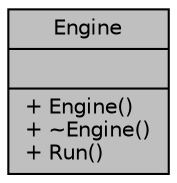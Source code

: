 digraph "Engine"
{
 // LATEX_PDF_SIZE
  edge [fontname="Helvetica",fontsize="10",labelfontname="Helvetica",labelfontsize="10"];
  node [fontname="Helvetica",fontsize="10",shape=record];
  Node1 [label="{Engine\n||+ Engine()\l+ ~Engine()\l+ Run()\l}",height=0.2,width=0.4,color="black", fillcolor="grey75", style="filled", fontcolor="black",tooltip="The hub of the entire engine, this class initialises every other aspect of the game engine,..."];
}
